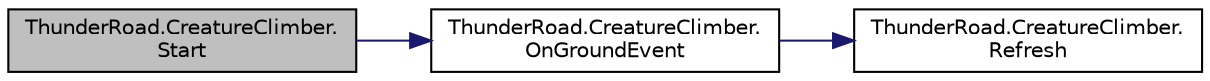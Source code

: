 digraph "ThunderRoad.CreatureClimber.Start"
{
 // LATEX_PDF_SIZE
  edge [fontname="Helvetica",fontsize="10",labelfontname="Helvetica",labelfontsize="10"];
  node [fontname="Helvetica",fontsize="10",shape=record];
  rankdir="LR";
  Node1 [label="ThunderRoad.CreatureClimber.\lStart",height=0.2,width=0.4,color="black", fillcolor="grey75", style="filled", fontcolor="black",tooltip="Starts this instance."];
  Node1 -> Node2 [color="midnightblue",fontsize="10",style="solid",fontname="Helvetica"];
  Node2 [label="ThunderRoad.CreatureClimber.\lOnGroundEvent",height=0.2,width=0.4,color="black", fillcolor="white", style="filled",URL="$class_thunder_road_1_1_creature_climber.html#af52881626578b63e590c0ac680ff243e",tooltip="Called when [ground event]."];
  Node2 -> Node3 [color="midnightblue",fontsize="10",style="solid",fontname="Helvetica"];
  Node3 [label="ThunderRoad.CreatureClimber.\lRefresh",height=0.2,width=0.4,color="black", fillcolor="white", style="filled",URL="$class_thunder_road_1_1_creature_climber.html#acb6fa14a35e349f56aa2707e70d2a672",tooltip="Refreshes this instance."];
}
